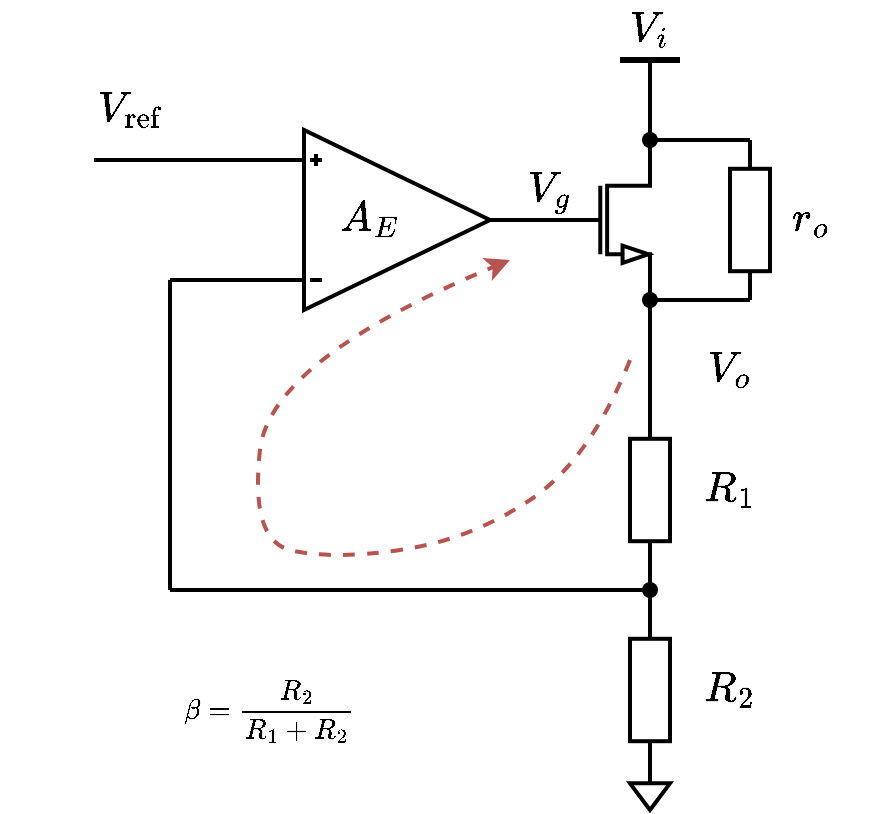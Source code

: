 <mxfile version="24.7.12">
  <diagram name="Page-1" id="SRp0yd-x6T0DlEYXHTgl">
    <mxGraphModel dx="612" dy="429" grid="1" gridSize="10" guides="1" tooltips="1" connect="1" arrows="1" fold="1" page="1" pageScale="1" pageWidth="850" pageHeight="1100" math="1" shadow="0">
      <root>
        <mxCell id="0" />
        <mxCell id="1" parent="0" />
        <mxCell id="TJ7lbxjONWvBOBtqPhef-1" value="" style="verticalLabelPosition=bottom;shadow=0;dashed=0;align=center;html=1;verticalAlign=top;shape=mxgraph.electrical.transistors.nmos;pointerEvents=1;strokeWidth=2;" vertex="1" parent="1">
          <mxGeometry x="380" y="110" width="60" height="100" as="geometry" />
        </mxCell>
        <mxCell id="TJ7lbxjONWvBOBtqPhef-3" value="" style="pointerEvents=1;verticalLabelPosition=bottom;shadow=0;dashed=0;align=center;html=1;verticalAlign=top;shape=mxgraph.electrical.resistors.resistor_1;direction=south;strokeWidth=2;" vertex="1" parent="1">
          <mxGeometry x="430" y="255" width="20" height="80" as="geometry" />
        </mxCell>
        <mxCell id="TJ7lbxjONWvBOBtqPhef-4" value="" style="verticalLabelPosition=bottom;shadow=0;dashed=0;align=center;html=1;verticalAlign=top;shape=stencil(pVXbcoMgFPwaHpsRyEUfU9u+9huIIZUJgoMkaf++R9E2qGGMzjjOnD26uy4cRDStclZyRCJWlTyziL4hQq7MCHaQABPo5A5MIlcqVnCHfJbcMCu0YhLwfVHCHbuHKmv0md/E0bZvC5VzI6zr3lrGuC7pO4r2ANYXTTOtFPgA0srr3PWBmwllPStCvThqsCQKbrlxeOv526t+2mqFtxuHIPLxnBoirzP0YjpPT1/sBDXcU5unBTCsncRTPm+1xaQfKV6iSmaqxsm4Kk0BebSlaHpg2fnL6Is6jnotWb17B42uXegr/7e18S2FUugIpFB3BG4a/hjWweUbp/A9JJNMZFJXPLBggA9yaNAH4dH0pA0PpHoSUrrjIaD6VPT+mOHFwU1jCHnYLfYwjcH3EC/OAa8XBxEvDqJnYk4S2D8Ld2SGix5FHD7Xxsak6z3c7c1rg3FpUPdbboBf);flipV=1;strokeWidth=2;" vertex="1" parent="1">
          <mxGeometry x="262" y="115" width="98" height="90" as="geometry" />
        </mxCell>
        <mxCell id="TJ7lbxjONWvBOBtqPhef-5" value="" style="endArrow=none;html=1;rounded=0;entryX=0;entryY=0.5;entryDx=0;entryDy=0;entryPerimeter=0;strokeWidth=2;" edge="1" parent="1" target="TJ7lbxjONWvBOBtqPhef-1">
          <mxGeometry width="50" height="50" relative="1" as="geometry">
            <mxPoint x="380" y="160" as="sourcePoint" />
            <mxPoint x="320" y="110" as="targetPoint" />
          </mxGeometry>
        </mxCell>
        <mxCell id="TJ7lbxjONWvBOBtqPhef-6" value="" style="endArrow=none;html=1;rounded=0;entryX=0;entryY=0.5;entryDx=0;entryDy=0;entryPerimeter=0;exitX=0;exitY=0.5;exitDx=0;exitDy=0;exitPerimeter=0;strokeWidth=2;" edge="1" parent="1" source="TJ7lbxjONWvBOBtqPhef-3">
          <mxGeometry width="50" height="50" relative="1" as="geometry">
            <mxPoint x="440" y="250" as="sourcePoint" />
            <mxPoint x="440" y="205" as="targetPoint" />
          </mxGeometry>
        </mxCell>
        <mxCell id="TJ7lbxjONWvBOBtqPhef-7" value="" style="pointerEvents=1;verticalLabelPosition=bottom;shadow=0;dashed=0;align=center;html=1;verticalAlign=top;shape=mxgraph.electrical.resistors.resistor_1;direction=south;strokeWidth=2;" vertex="1" parent="1">
          <mxGeometry x="430" y="355" width="20" height="80" as="geometry" />
        </mxCell>
        <mxCell id="TJ7lbxjONWvBOBtqPhef-8" value="" style="endArrow=none;html=1;rounded=0;strokeWidth=2;" edge="1" parent="1">
          <mxGeometry width="50" height="50" relative="1" as="geometry">
            <mxPoint x="162" y="130" as="sourcePoint" />
            <mxPoint x="262" y="130" as="targetPoint" />
          </mxGeometry>
        </mxCell>
        <mxCell id="TJ7lbxjONWvBOBtqPhef-9" value="" style="endArrow=none;html=1;rounded=0;strokeWidth=2;" edge="1" parent="1">
          <mxGeometry width="50" height="50" relative="1" as="geometry">
            <mxPoint x="200" y="190" as="sourcePoint" />
            <mxPoint x="262" y="190" as="targetPoint" />
          </mxGeometry>
        </mxCell>
        <mxCell id="TJ7lbxjONWvBOBtqPhef-10" value="" style="endArrow=none;html=1;rounded=0;strokeWidth=2;" edge="1" parent="1">
          <mxGeometry width="50" height="50" relative="1" as="geometry">
            <mxPoint x="200" y="190" as="sourcePoint" />
            <mxPoint x="200" y="345" as="targetPoint" />
          </mxGeometry>
        </mxCell>
        <mxCell id="TJ7lbxjONWvBOBtqPhef-11" value="" style="endArrow=none;html=1;rounded=0;entryX=0;entryY=0.5;entryDx=0;entryDy=0;entryPerimeter=0;strokeWidth=2;" edge="1" parent="1">
          <mxGeometry width="50" height="50" relative="1" as="geometry">
            <mxPoint x="200" y="345" as="sourcePoint" />
            <mxPoint x="440" y="345" as="targetPoint" />
          </mxGeometry>
        </mxCell>
        <mxCell id="TJ7lbxjONWvBOBtqPhef-12" value="" style="endArrow=none;html=1;rounded=0;exitX=0.063;exitY=0.5;exitDx=0;exitDy=0;exitPerimeter=0;strokeWidth=2;" edge="1" parent="1" source="TJ7lbxjONWvBOBtqPhef-7">
          <mxGeometry width="50" height="50" relative="1" as="geometry">
            <mxPoint x="390" y="380" as="sourcePoint" />
            <mxPoint x="440" y="330" as="targetPoint" />
          </mxGeometry>
        </mxCell>
        <mxCell id="TJ7lbxjONWvBOBtqPhef-13" value="" style="endArrow=none;html=1;rounded=0;strokeWidth=2;" edge="1" parent="1">
          <mxGeometry width="50" height="50" relative="1" as="geometry">
            <mxPoint x="360" y="159.96" as="sourcePoint" />
            <mxPoint x="380" y="159.96" as="targetPoint" />
          </mxGeometry>
        </mxCell>
        <mxCell id="TJ7lbxjONWvBOBtqPhef-14" value="" style="shape=waypoint;sketch=0;fillStyle=solid;size=6;pointerEvents=1;points=[];fillColor=none;resizable=0;rotatable=0;perimeter=centerPerimeter;snapToPoint=1;strokeWidth=2;" vertex="1" parent="1">
          <mxGeometry x="430" y="335" width="20" height="20" as="geometry" />
        </mxCell>
        <mxCell id="TJ7lbxjONWvBOBtqPhef-15" value="" style="endArrow=none;html=1;rounded=0;strokeWidth=2;" edge="1" parent="1" target="TJ7lbxjONWvBOBtqPhef-31">
          <mxGeometry width="50" height="50" relative="1" as="geometry">
            <mxPoint x="440" y="120" as="sourcePoint" />
            <mxPoint x="440" y="100" as="targetPoint" />
          </mxGeometry>
        </mxCell>
        <mxCell id="TJ7lbxjONWvBOBtqPhef-16" value="" style="pointerEvents=1;verticalLabelPosition=bottom;shadow=0;dashed=0;align=center;html=1;verticalAlign=top;shape=mxgraph.electrical.signal_sources.signal_ground;strokeWidth=2;" vertex="1" parent="1">
          <mxGeometry x="430" y="435" width="20" height="20" as="geometry" />
        </mxCell>
        <mxCell id="TJ7lbxjONWvBOBtqPhef-17" value="&lt;font style=&quot;font-size: 18px;&quot;&gt;$$R_1$$&lt;/font&gt;" style="text;html=1;align=center;verticalAlign=middle;whiteSpace=wrap;rounded=0;strokeWidth=2;" vertex="1" parent="1">
          <mxGeometry x="450" y="280" width="60" height="30" as="geometry" />
        </mxCell>
        <mxCell id="TJ7lbxjONWvBOBtqPhef-18" value="&lt;font style=&quot;font-size: 18px;&quot;&gt;$$R_2$$&lt;/font&gt;" style="text;html=1;align=center;verticalAlign=middle;whiteSpace=wrap;rounded=0;strokeWidth=2;" vertex="1" parent="1">
          <mxGeometry x="450" y="380" width="60" height="30" as="geometry" />
        </mxCell>
        <mxCell id="TJ7lbxjONWvBOBtqPhef-19" value="&lt;font style=&quot;font-size: 18px;&quot;&gt;$$A_E$$&lt;/font&gt;" style="text;html=1;align=center;verticalAlign=middle;whiteSpace=wrap;rounded=0;strokeWidth=2;" vertex="1" parent="1">
          <mxGeometry x="270" y="145" width="60" height="30" as="geometry" />
        </mxCell>
        <mxCell id="TJ7lbxjONWvBOBtqPhef-20" value="&lt;font style=&quot;font-size: 18px;&quot;&gt;$$V_o$$&lt;/font&gt;" style="text;html=1;align=center;verticalAlign=middle;whiteSpace=wrap;rounded=0;strokeWidth=2;" vertex="1" parent="1">
          <mxGeometry x="450" y="220" width="60" height="30" as="geometry" />
        </mxCell>
        <mxCell id="TJ7lbxjONWvBOBtqPhef-21" value="&lt;font style=&quot;font-size: 18px;&quot;&gt;$$V_g$$&lt;/font&gt;" style="text;html=1;align=center;verticalAlign=middle;whiteSpace=wrap;rounded=0;strokeWidth=2;" vertex="1" parent="1">
          <mxGeometry x="360" y="130" width="60" height="30" as="geometry" />
        </mxCell>
        <mxCell id="TJ7lbxjONWvBOBtqPhef-22" value="" style="pointerEvents=1;verticalLabelPosition=bottom;shadow=0;dashed=0;align=center;html=1;verticalAlign=top;shape=mxgraph.electrical.resistors.resistor_1;direction=south;strokeWidth=2;" vertex="1" parent="1">
          <mxGeometry x="480" y="120" width="20" height="80" as="geometry" />
        </mxCell>
        <mxCell id="TJ7lbxjONWvBOBtqPhef-24" value="" style="endArrow=none;html=1;rounded=0;strokeWidth=2;" edge="1" parent="1" source="TJ7lbxjONWvBOBtqPhef-26">
          <mxGeometry width="50" height="50" relative="1" as="geometry">
            <mxPoint x="490" y="200" as="sourcePoint" />
            <mxPoint x="440" y="200" as="targetPoint" />
          </mxGeometry>
        </mxCell>
        <mxCell id="TJ7lbxjONWvBOBtqPhef-25" value="" style="endArrow=none;html=1;rounded=0;strokeWidth=2;" edge="1" parent="1" source="TJ7lbxjONWvBOBtqPhef-28">
          <mxGeometry width="50" height="50" relative="1" as="geometry">
            <mxPoint x="490" y="120" as="sourcePoint" />
            <mxPoint x="440" y="120" as="targetPoint" />
          </mxGeometry>
        </mxCell>
        <mxCell id="TJ7lbxjONWvBOBtqPhef-27" value="" style="endArrow=none;html=1;rounded=0;strokeWidth=2;" edge="1" parent="1" target="TJ7lbxjONWvBOBtqPhef-26">
          <mxGeometry width="50" height="50" relative="1" as="geometry">
            <mxPoint x="490" y="200" as="sourcePoint" />
            <mxPoint x="440" y="200" as="targetPoint" />
          </mxGeometry>
        </mxCell>
        <mxCell id="TJ7lbxjONWvBOBtqPhef-26" value="" style="shape=waypoint;sketch=0;fillStyle=solid;size=6;pointerEvents=1;points=[];fillColor=none;resizable=0;rotatable=0;perimeter=centerPerimeter;snapToPoint=1;strokeWidth=2;" vertex="1" parent="1">
          <mxGeometry x="430" y="190" width="20" height="20" as="geometry" />
        </mxCell>
        <mxCell id="TJ7lbxjONWvBOBtqPhef-29" value="" style="endArrow=none;html=1;rounded=0;strokeWidth=2;" edge="1" parent="1" target="TJ7lbxjONWvBOBtqPhef-28">
          <mxGeometry width="50" height="50" relative="1" as="geometry">
            <mxPoint x="490" y="120" as="sourcePoint" />
            <mxPoint x="440" y="120" as="targetPoint" />
          </mxGeometry>
        </mxCell>
        <mxCell id="TJ7lbxjONWvBOBtqPhef-28" value="" style="shape=waypoint;sketch=0;fillStyle=solid;size=6;pointerEvents=1;points=[];fillColor=none;resizable=0;rotatable=0;perimeter=centerPerimeter;snapToPoint=1;strokeWidth=2;" vertex="1" parent="1">
          <mxGeometry x="430" y="110" width="20" height="20" as="geometry" />
        </mxCell>
        <mxCell id="TJ7lbxjONWvBOBtqPhef-30" value="&lt;font style=&quot;font-size: 18px;&quot;&gt;$$r_o$$&lt;/font&gt;" style="text;html=1;align=center;verticalAlign=middle;whiteSpace=wrap;rounded=0;" vertex="1" parent="1">
          <mxGeometry x="490" y="145" width="60" height="30" as="geometry" />
        </mxCell>
        <mxCell id="TJ7lbxjONWvBOBtqPhef-31" value="&lt;font style=&quot;font-size: 18px;&quot;&gt;$$V_i$$&lt;/font&gt;" style="text;html=1;align=center;verticalAlign=middle;whiteSpace=wrap;rounded=0;" vertex="1" parent="1">
          <mxGeometry x="410" y="50" width="60" height="30" as="geometry" />
        </mxCell>
        <mxCell id="TJ7lbxjONWvBOBtqPhef-33" value="" style="endArrow=none;html=1;rounded=0;strokeWidth=3;" edge="1" parent="1">
          <mxGeometry width="50" height="50" relative="1" as="geometry">
            <mxPoint x="425" y="80" as="sourcePoint" />
            <mxPoint x="455" y="80" as="targetPoint" />
          </mxGeometry>
        </mxCell>
        <mxCell id="TJ7lbxjONWvBOBtqPhef-34" value="&lt;font style=&quot;font-size: 12px;&quot;&gt;$$\beta=\frac{R_2}{R_1+R_2}$$&lt;/font&gt;" style="text;html=1;align=center;verticalAlign=middle;whiteSpace=wrap;rounded=0;strokeWidth=2;" vertex="1" parent="1">
          <mxGeometry x="220" y="390" width="60" height="30" as="geometry" />
        </mxCell>
        <mxCell id="TJ7lbxjONWvBOBtqPhef-36" value="" style="curved=1;endArrow=classic;html=1;rounded=0;fillColor=#f8cecc;strokeColor=#b85450;strokeWidth=2;dashed=1;" edge="1" parent="1">
          <mxGeometry width="50" height="50" relative="1" as="geometry">
            <mxPoint x="430" y="230" as="sourcePoint" />
            <mxPoint x="370" y="180" as="targetPoint" />
            <Array as="points">
              <mxPoint x="410" y="280" />
              <mxPoint x="350" y="320" />
              <mxPoint x="280" y="330" />
              <mxPoint x="240" y="320" />
              <mxPoint x="250" y="230" />
            </Array>
          </mxGeometry>
        </mxCell>
        <mxCell id="TJ7lbxjONWvBOBtqPhef-37" value="&lt;font style=&quot;font-size: 18px;&quot;&gt;$$V_\text{ref}$$&lt;/font&gt;" style="text;html=1;align=center;verticalAlign=middle;whiteSpace=wrap;rounded=0;" vertex="1" parent="1">
          <mxGeometry x="150" y="90" width="60" height="30" as="geometry" />
        </mxCell>
      </root>
    </mxGraphModel>
  </diagram>
</mxfile>
